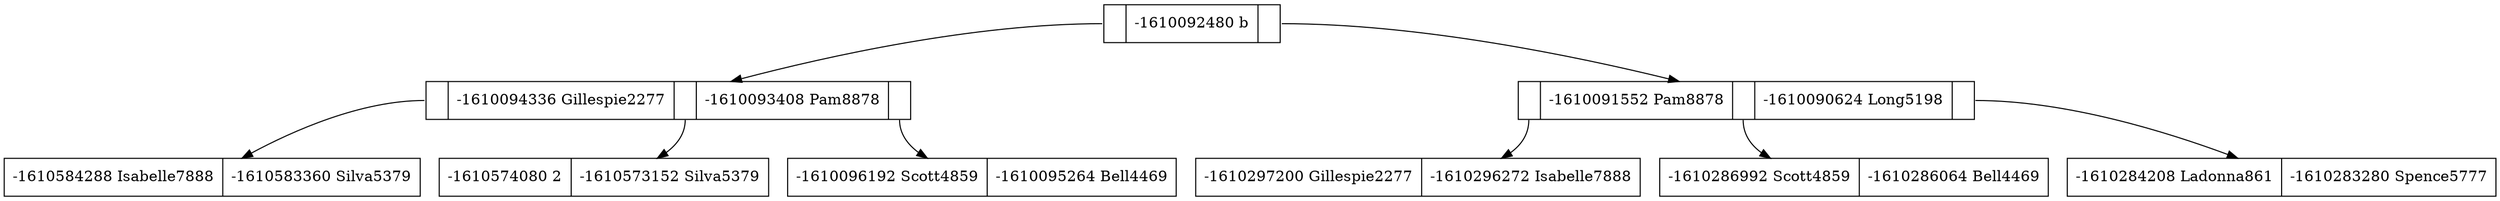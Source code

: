digraph G {
node[shape=record]
		//Agregar Nodos Rama
R0x7f88a007f040[label="<C1>|-1610092480 
 b|<C2>"];
R0x7f88a007e900[label="<C1>|-1610094336 
 Gillespie2277|<C2>|-1610093408 
 Pam8878|<C3>"];
R0x7f88a0006f20[label="-1610584288 
 Isabelle7888|-1610583360 
 Silva5379"];
R0x7f88a0009700[label="-1610574080 
 2|-1610573152 
 Silva5379"];
R0x7f88a007e1c0[label="-1610096192 
 Scott4859|-1610095264 
 Bell4469"];
R0x7f88a007f3e0[label="<C1>|-1610091552 
 Pam8878|<C2>|-1610090624 
 Long5198|<C3>"];
R0x7f88a004d090[label="-1610297200 
 Gillespie2277|-1610296272 
 Isabelle7888"];
R0x7f88a004f870[label="-1610286992 
 Scott4859|-1610286064 
 Bell4469"];
R0x7f88a0050350[label="-1610284208 
 Ladonna861|-1610283280 
 Spence5777"];
		//Agregar conexiones
R0x7f88a007f040:C1->R0x7f88a007e900;
R0x7f88a007e900:C1->R0x7f88a0006f20;
R0x7f88a007e900:C2->R0x7f88a0009700;
R0x7f88a007e900:C3->R0x7f88a007e1c0;
R0x7f88a007f040:C2->R0x7f88a007f3e0;
R0x7f88a007f3e0:C1->R0x7f88a004d090;
R0x7f88a007f3e0:C2->R0x7f88a004f870;
R0x7f88a007f3e0:C3->R0x7f88a0050350;
}